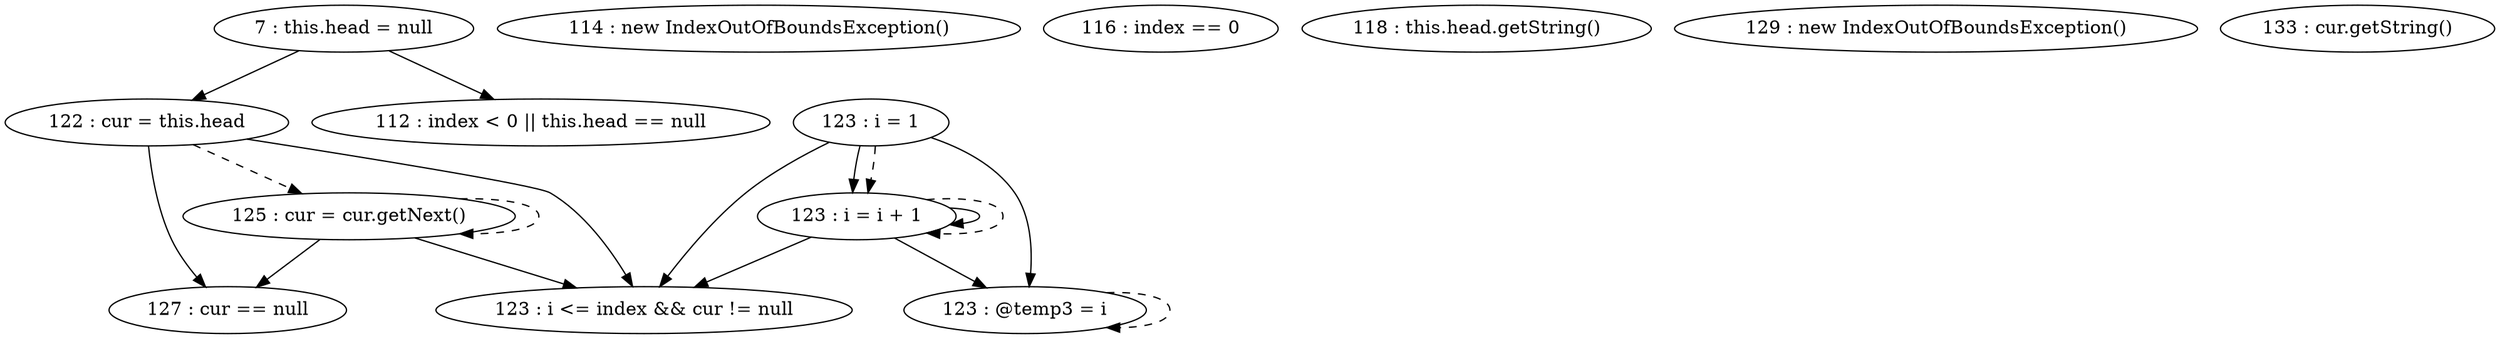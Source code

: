 digraph G {
"7 : this.head = null"
"7 : this.head = null" -> "122 : cur = this.head"
"7 : this.head = null" -> "112 : index < 0 || this.head == null"
"112 : index < 0 || this.head == null"
"114 : new IndexOutOfBoundsException()"
"116 : index == 0"
"118 : this.head.getString()"
"122 : cur = this.head"
"122 : cur = this.head" -> "123 : i <= index && cur != null"
"122 : cur = this.head" -> "127 : cur == null"
"122 : cur = this.head" -> "125 : cur = cur.getNext()" [style=dashed]
"123 : i = 1"
"123 : i = 1" -> "123 : i <= index && cur != null"
"123 : i = 1" -> "123 : @temp3 = i"
"123 : i = 1" -> "123 : i = i + 1"
"123 : i = 1" -> "123 : i = i + 1" [style=dashed]
"123 : i <= index && cur != null"
"125 : cur = cur.getNext()"
"125 : cur = cur.getNext()" -> "123 : i <= index && cur != null"
"125 : cur = cur.getNext()" -> "127 : cur == null"
"125 : cur = cur.getNext()" -> "125 : cur = cur.getNext()" [style=dashed]
"123 : @temp3 = i"
"123 : @temp3 = i" -> "123 : @temp3 = i" [style=dashed]
"123 : i = i + 1"
"123 : i = i + 1" -> "123 : i <= index && cur != null"
"123 : i = i + 1" -> "123 : @temp3 = i"
"123 : i = i + 1" -> "123 : i = i + 1"
"123 : i = i + 1" -> "123 : i = i + 1" [style=dashed]
"127 : cur == null"
"129 : new IndexOutOfBoundsException()"
"133 : cur.getString()"
}